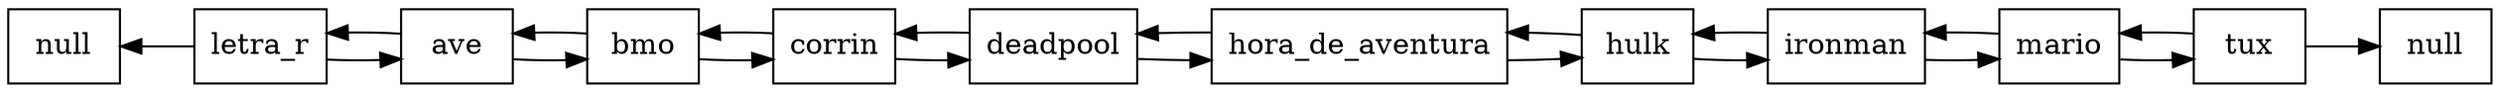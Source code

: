 digraph lista{
rankdir=LR;
node[shape = record];
nodonull1[label="null"];
nodonull2[label="null"];
nodonull1->nodo0 [dir=back];
nodo0[label="letra_r"];
nodo1[label="ave"];
nodo2[label="bmo"];
nodo3[label="corrin"];
nodo4[label="deadpool"];
nodo5[label="hora_de_aventura"];
nodo6[label="hulk"];
nodo7[label="ironman"];
nodo8[label="mario"];
nodo9[label="tux"];
nodo0->nodo1;
nodo1->nodo0;
nodo1->nodo2;
nodo2->nodo1;
nodo2->nodo3;
nodo3->nodo2;
nodo3->nodo4;
nodo4->nodo3;
nodo4->nodo5;
nodo5->nodo4;
nodo5->nodo6;
nodo6->nodo5;
nodo6->nodo7;
nodo7->nodo6;
nodo7->nodo8;
nodo8->nodo7;
nodo8->nodo9;
nodo9->nodo8;
nodo9->nodonull2;
}